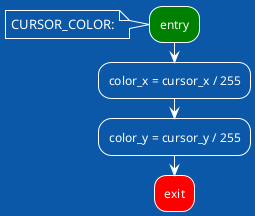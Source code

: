 @startuml


!theme amiga


!$grey1 = "303030"
!$grey2 = "4d4d4d"
!$grey3 = "808080"

!$error = "cc5047"
!$confirm = "3dad60"

!$cursor = "cursor_x"

#green:entry;
note left: CURSOR_COLOR:

:color_x = cursor_x / 255;
:color_y = cursor_y / 255;


#red:exit;

@enduml
